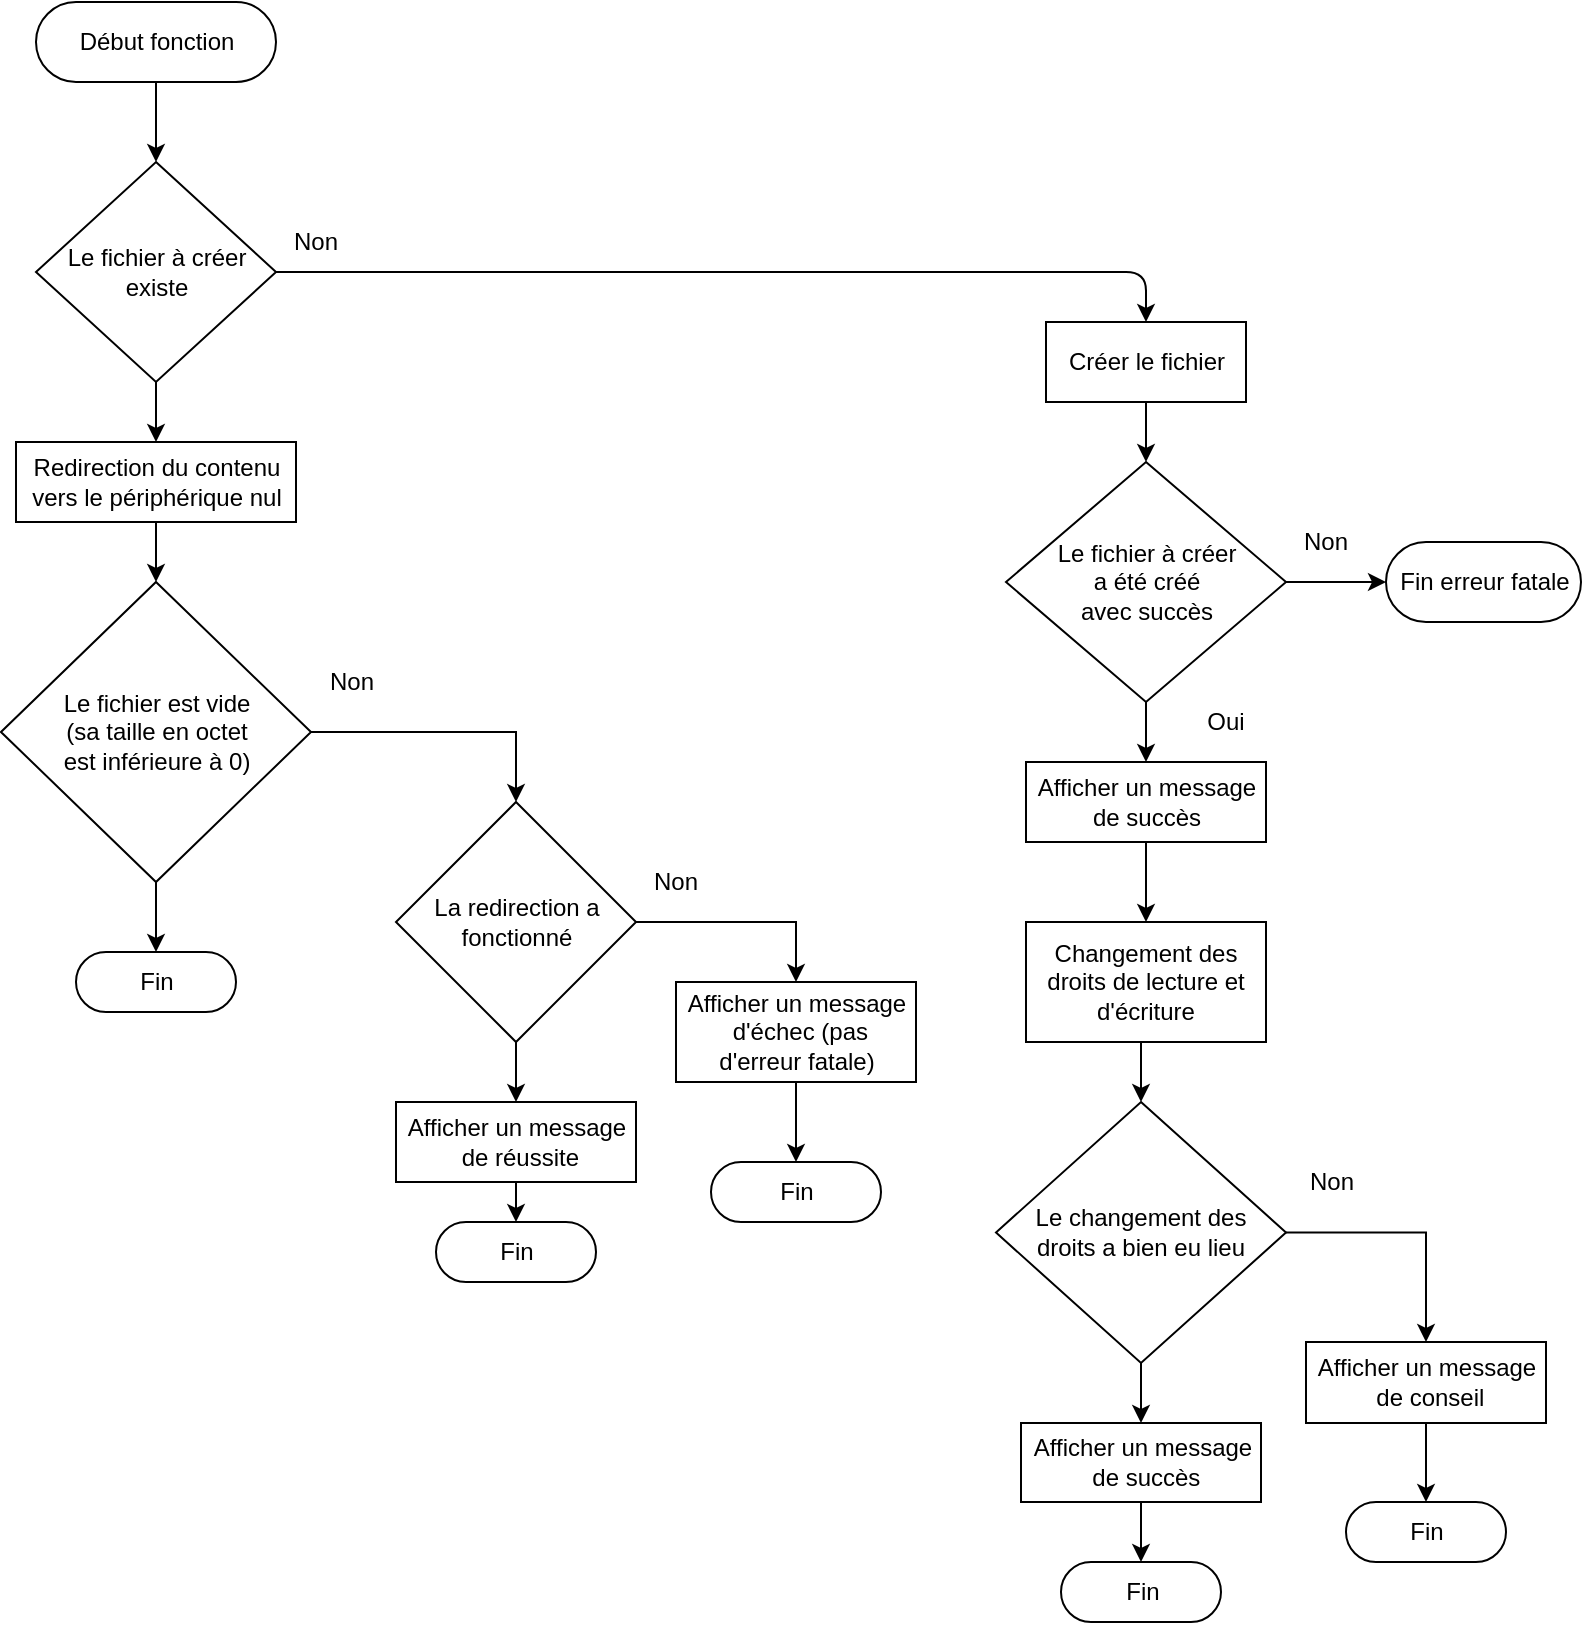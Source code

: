 <mxfile version="12.6.5" type="device"><diagram id="C5RBs43oDa-KdzZeNtuy" name="Page-1"><mxGraphModel dx="1108" dy="511" grid="1" gridSize="10" guides="1" tooltips="1" connect="1" arrows="1" fold="1" page="1" pageScale="1" pageWidth="827" pageHeight="1169" math="0" shadow="0"><root><mxCell id="WIyWlLk6GJQsqaUBKTNV-0"/><mxCell id="WIyWlLk6GJQsqaUBKTNV-1" parent="WIyWlLk6GJQsqaUBKTNV-0"/><mxCell id="17c0eUa8SZ3NzxQlNry7-35" style="edgeStyle=orthogonalEdgeStyle;rounded=0;orthogonalLoop=1;jettySize=auto;html=1;exitX=0.5;exitY=1;exitDx=0;exitDy=0;entryX=0.5;entryY=0;entryDx=0;entryDy=0;" parent="WIyWlLk6GJQsqaUBKTNV-1" source="17c0eUa8SZ3NzxQlNry7-1" target="17c0eUa8SZ3NzxQlNry7-34" edge="1"><mxGeometry relative="1" as="geometry"/></mxCell><mxCell id="17c0eUa8SZ3NzxQlNry7-1" value="Le fichier à créer &lt;br&gt;existe" style="shape=rhombus;html=1;dashed=0;whitespace=wrap;perimeter=rhombusPerimeter;" parent="WIyWlLk6GJQsqaUBKTNV-1" vertex="1"><mxGeometry x="160" y="120" width="120" height="110" as="geometry"/></mxCell><mxCell id="17c0eUa8SZ3NzxQlNry7-3" style="edgeStyle=orthogonalEdgeStyle;rounded=0;orthogonalLoop=1;jettySize=auto;html=1;exitX=0.5;exitY=0.5;exitDx=0;exitDy=20;exitPerimeter=0;entryX=0.5;entryY=0;entryDx=0;entryDy=0;" parent="WIyWlLk6GJQsqaUBKTNV-1" source="17c0eUa8SZ3NzxQlNry7-2" target="17c0eUa8SZ3NzxQlNry7-1" edge="1"><mxGeometry relative="1" as="geometry"/></mxCell><mxCell id="17c0eUa8SZ3NzxQlNry7-2" value="Début fonction" style="html=1;dashed=0;whitespace=wrap;shape=mxgraph.dfd.start" parent="WIyWlLk6GJQsqaUBKTNV-1" vertex="1"><mxGeometry x="160" y="40" width="120" height="40" as="geometry"/></mxCell><mxCell id="17c0eUa8SZ3NzxQlNry7-9" style="edgeStyle=orthogonalEdgeStyle;rounded=0;orthogonalLoop=1;jettySize=auto;html=1;exitX=0.5;exitY=1;exitDx=0;exitDy=0;entryX=0.5;entryY=0;entryDx=0;entryDy=0;" parent="WIyWlLk6GJQsqaUBKTNV-1" source="17c0eUa8SZ3NzxQlNry7-4" target="17c0eUa8SZ3NzxQlNry7-8" edge="1"><mxGeometry relative="1" as="geometry"/></mxCell><mxCell id="17c0eUa8SZ3NzxQlNry7-4" value="Le fichier à créer&lt;br&gt;a été créé&lt;br&gt;avec succès" style="shape=rhombus;html=1;dashed=0;whitespace=wrap;perimeter=rhombusPerimeter;" parent="WIyWlLk6GJQsqaUBKTNV-1" vertex="1"><mxGeometry x="645" y="270" width="140" height="120" as="geometry"/></mxCell><mxCell id="17c0eUa8SZ3NzxQlNry7-5" value="" style="endArrow=classic;html=1;exitX=1;exitY=0.5;exitDx=0;exitDy=0;entryX=0.5;entryY=0;entryDx=0;entryDy=0;" parent="WIyWlLk6GJQsqaUBKTNV-1" source="17c0eUa8SZ3NzxQlNry7-1" target="E-sY537b7RduCj7xT0v5-0" edge="1"><mxGeometry width="50" height="50" relative="1" as="geometry"><mxPoint x="320" y="200" as="sourcePoint"/><mxPoint x="610" y="190" as="targetPoint"/><Array as="points"><mxPoint x="715" y="175"/></Array></mxGeometry></mxCell><mxCell id="17c0eUa8SZ3NzxQlNry7-6" value="Fin erreur fatale" style="html=1;dashed=0;whitespace=wrap;shape=mxgraph.dfd.start" parent="WIyWlLk6GJQsqaUBKTNV-1" vertex="1"><mxGeometry x="835" y="310" width="97.5" height="40" as="geometry"/></mxCell><mxCell id="17c0eUa8SZ3NzxQlNry7-7" value="" style="endArrow=classic;html=1;entryX=0;entryY=0.5;entryDx=0;entryDy=0;entryPerimeter=0;exitX=1;exitY=0.5;exitDx=0;exitDy=0;" parent="WIyWlLk6GJQsqaUBKTNV-1" source="17c0eUa8SZ3NzxQlNry7-4" target="17c0eUa8SZ3NzxQlNry7-6" edge="1"><mxGeometry width="50" height="50" relative="1" as="geometry"><mxPoint x="795" y="340" as="sourcePoint"/><mxPoint x="825" y="300" as="targetPoint"/></mxGeometry></mxCell><mxCell id="17c0eUa8SZ3NzxQlNry7-14" style="edgeStyle=orthogonalEdgeStyle;rounded=0;orthogonalLoop=1;jettySize=auto;html=1;exitX=0.5;exitY=1;exitDx=0;exitDy=0;entryX=0.5;entryY=0;entryDx=0;entryDy=0;" parent="WIyWlLk6GJQsqaUBKTNV-1" source="17c0eUa8SZ3NzxQlNry7-8" target="17c0eUa8SZ3NzxQlNry7-13" edge="1"><mxGeometry relative="1" as="geometry"/></mxCell><mxCell id="17c0eUa8SZ3NzxQlNry7-8" value="Afficher un message &lt;br&gt;de succès" style="html=1;dashed=0;whitespace=wrap;" parent="WIyWlLk6GJQsqaUBKTNV-1" vertex="1"><mxGeometry x="655" y="420" width="120" height="40" as="geometry"/></mxCell><mxCell id="17c0eUa8SZ3NzxQlNry7-10" value="Non" style="text;html=1;strokeColor=none;fillColor=none;align=center;verticalAlign=middle;whiteSpace=wrap;rounded=0;" parent="WIyWlLk6GJQsqaUBKTNV-1" vertex="1"><mxGeometry x="280" y="150" width="40" height="20" as="geometry"/></mxCell><mxCell id="17c0eUa8SZ3NzxQlNry7-11" value="Non" style="text;html=1;strokeColor=none;fillColor=none;align=center;verticalAlign=middle;whiteSpace=wrap;rounded=0;" parent="WIyWlLk6GJQsqaUBKTNV-1" vertex="1"><mxGeometry x="785" y="300" width="40" height="20" as="geometry"/></mxCell><mxCell id="17c0eUa8SZ3NzxQlNry7-12" value="Oui" style="text;html=1;strokeColor=none;fillColor=none;align=center;verticalAlign=middle;whiteSpace=wrap;rounded=0;" parent="WIyWlLk6GJQsqaUBKTNV-1" vertex="1"><mxGeometry x="735" y="390" width="40" height="20" as="geometry"/></mxCell><mxCell id="17c0eUa8SZ3NzxQlNry7-16" style="edgeStyle=orthogonalEdgeStyle;rounded=0;orthogonalLoop=1;jettySize=auto;html=1;exitX=0.5;exitY=1;exitDx=0;exitDy=0;entryX=0.5;entryY=0;entryDx=0;entryDy=0;" parent="WIyWlLk6GJQsqaUBKTNV-1" source="17c0eUa8SZ3NzxQlNry7-13" target="17c0eUa8SZ3NzxQlNry7-15" edge="1"><mxGeometry relative="1" as="geometry"><mxPoint x="715" y="589" as="targetPoint"/></mxGeometry></mxCell><mxCell id="17c0eUa8SZ3NzxQlNry7-13" value="Changement des droits de lecture et d'écriture" style="rounded=0;whiteSpace=wrap;html=1;" parent="WIyWlLk6GJQsqaUBKTNV-1" vertex="1"><mxGeometry x="655" y="500" width="120" height="60" as="geometry"/></mxCell><mxCell id="17c0eUa8SZ3NzxQlNry7-21" style="edgeStyle=orthogonalEdgeStyle;rounded=0;orthogonalLoop=1;jettySize=auto;html=1;exitX=1;exitY=0.5;exitDx=0;exitDy=0;entryX=0.5;entryY=0;entryDx=0;entryDy=0;" parent="WIyWlLk6GJQsqaUBKTNV-1" source="17c0eUa8SZ3NzxQlNry7-15" target="17c0eUa8SZ3NzxQlNry7-20" edge="1"><mxGeometry relative="1" as="geometry"><mxPoint x="787.5" y="654.25" as="sourcePoint"/></mxGeometry></mxCell><mxCell id="17c0eUa8SZ3NzxQlNry7-26" style="edgeStyle=orthogonalEdgeStyle;rounded=0;orthogonalLoop=1;jettySize=auto;html=1;exitX=0.5;exitY=1;exitDx=0;exitDy=0;entryX=0.5;entryY=0;entryDx=0;entryDy=0;" parent="WIyWlLk6GJQsqaUBKTNV-1" source="17c0eUa8SZ3NzxQlNry7-15" target="17c0eUa8SZ3NzxQlNry7-25" edge="1"><mxGeometry relative="1" as="geometry"><mxPoint x="715" y="719.5" as="sourcePoint"/></mxGeometry></mxCell><mxCell id="17c0eUa8SZ3NzxQlNry7-15" value="Le changement des &lt;br&gt;droits a bien eu lieu" style="rhombus;whiteSpace=wrap;html=1;" parent="WIyWlLk6GJQsqaUBKTNV-1" vertex="1"><mxGeometry x="640" y="590" width="145" height="130.5" as="geometry"/></mxCell><mxCell id="17c0eUa8SZ3NzxQlNry7-19" value="Fin" style="html=1;dashed=0;whitespace=wrap;shape=mxgraph.dfd.start" parent="WIyWlLk6GJQsqaUBKTNV-1" vertex="1"><mxGeometry x="815" y="790" width="80" height="30" as="geometry"/></mxCell><mxCell id="17c0eUa8SZ3NzxQlNry7-24" style="edgeStyle=orthogonalEdgeStyle;rounded=0;orthogonalLoop=1;jettySize=auto;html=1;exitX=0.5;exitY=1;exitDx=0;exitDy=0;entryX=0.5;entryY=0.5;entryDx=0;entryDy=-15;entryPerimeter=0;" parent="WIyWlLk6GJQsqaUBKTNV-1" source="17c0eUa8SZ3NzxQlNry7-20" target="17c0eUa8SZ3NzxQlNry7-19" edge="1"><mxGeometry relative="1" as="geometry"/></mxCell><mxCell id="17c0eUa8SZ3NzxQlNry7-20" value="Afficher un message&lt;br&gt;&amp;nbsp;de conseil" style="html=1;dashed=0;whitespace=wrap;" parent="WIyWlLk6GJQsqaUBKTNV-1" vertex="1"><mxGeometry x="795" y="710" width="120" height="40.5" as="geometry"/></mxCell><mxCell id="17c0eUa8SZ3NzxQlNry7-22" value="Non" style="text;html=1;strokeColor=none;fillColor=none;align=center;verticalAlign=middle;whiteSpace=wrap;rounded=0;" parent="WIyWlLk6GJQsqaUBKTNV-1" vertex="1"><mxGeometry x="788" y="620" width="40" height="20" as="geometry"/></mxCell><mxCell id="17c0eUa8SZ3NzxQlNry7-31" style="edgeStyle=orthogonalEdgeStyle;rounded=0;orthogonalLoop=1;jettySize=auto;html=1;exitX=0.5;exitY=1;exitDx=0;exitDy=0;entryX=0.5;entryY=0.5;entryDx=0;entryDy=-15;entryPerimeter=0;" parent="WIyWlLk6GJQsqaUBKTNV-1" source="17c0eUa8SZ3NzxQlNry7-25" target="17c0eUa8SZ3NzxQlNry7-27" edge="1"><mxGeometry relative="1" as="geometry"/></mxCell><mxCell id="17c0eUa8SZ3NzxQlNry7-25" value="Afficher un message&lt;br&gt;&amp;nbsp;de succès" style="html=1;dashed=0;whitespace=wrap;" parent="WIyWlLk6GJQsqaUBKTNV-1" vertex="1"><mxGeometry x="652.5" y="750.5" width="120" height="39.5" as="geometry"/></mxCell><mxCell id="17c0eUa8SZ3NzxQlNry7-27" value="Fin" style="html=1;dashed=0;whitespace=wrap;shape=mxgraph.dfd.start" parent="WIyWlLk6GJQsqaUBKTNV-1" vertex="1"><mxGeometry x="672.5" y="820" width="80" height="30" as="geometry"/></mxCell><mxCell id="17c0eUa8SZ3NzxQlNry7-41" style="edgeStyle=orthogonalEdgeStyle;rounded=0;orthogonalLoop=1;jettySize=auto;html=1;exitX=1;exitY=0.5;exitDx=0;exitDy=0;entryX=0.5;entryY=0;entryDx=0;entryDy=0;" parent="WIyWlLk6GJQsqaUBKTNV-1" source="17c0eUa8SZ3NzxQlNry7-32" target="17c0eUa8SZ3NzxQlNry7-40" edge="1"><mxGeometry relative="1" as="geometry"/></mxCell><mxCell id="17c0eUa8SZ3NzxQlNry7-44" style="edgeStyle=orthogonalEdgeStyle;rounded=0;orthogonalLoop=1;jettySize=auto;html=1;exitX=0.5;exitY=1;exitDx=0;exitDy=0;entryX=0.5;entryY=0;entryDx=0;entryDy=0;" parent="WIyWlLk6GJQsqaUBKTNV-1" source="17c0eUa8SZ3NzxQlNry7-32" target="17c0eUa8SZ3NzxQlNry7-43" edge="1"><mxGeometry relative="1" as="geometry"/></mxCell><mxCell id="17c0eUa8SZ3NzxQlNry7-32" value="La redirection a&lt;br&gt;fonctionné" style="shape=rhombus;html=1;dashed=0;whitespace=wrap;perimeter=rhombusPerimeter;" parent="WIyWlLk6GJQsqaUBKTNV-1" vertex="1"><mxGeometry x="340" y="440" width="120" height="120" as="geometry"/></mxCell><mxCell id="E-sY537b7RduCj7xT0v5-9" style="edgeStyle=orthogonalEdgeStyle;rounded=0;orthogonalLoop=1;jettySize=auto;html=1;exitX=0.5;exitY=1;exitDx=0;exitDy=0;entryX=0.5;entryY=0;entryDx=0;entryDy=0;" parent="WIyWlLk6GJQsqaUBKTNV-1" source="17c0eUa8SZ3NzxQlNry7-34" target="E-sY537b7RduCj7xT0v5-2" edge="1"><mxGeometry relative="1" as="geometry"/></mxCell><mxCell id="17c0eUa8SZ3NzxQlNry7-34" value="Redirection du contenu &lt;br&gt;vers le périphérique nul" style="html=1;dashed=0;whitespace=wrap;" parent="WIyWlLk6GJQsqaUBKTNV-1" vertex="1"><mxGeometry x="150" y="260" width="140" height="40" as="geometry"/></mxCell><mxCell id="17c0eUa8SZ3NzxQlNry7-38" value="Fin" style="html=1;dashed=0;whitespace=wrap;shape=mxgraph.dfd.start" parent="WIyWlLk6GJQsqaUBKTNV-1" vertex="1"><mxGeometry x="497.5" y="620" width="85" height="30" as="geometry"/></mxCell><mxCell id="17c0eUa8SZ3NzxQlNry7-42" style="edgeStyle=orthogonalEdgeStyle;rounded=0;orthogonalLoop=1;jettySize=auto;html=1;exitX=0.5;exitY=1;exitDx=0;exitDy=0;entryX=0.5;entryY=0.5;entryDx=0;entryDy=-15;entryPerimeter=0;" parent="WIyWlLk6GJQsqaUBKTNV-1" source="17c0eUa8SZ3NzxQlNry7-40" target="17c0eUa8SZ3NzxQlNry7-38" edge="1"><mxGeometry relative="1" as="geometry"><mxPoint x="550" y="610" as="targetPoint"/></mxGeometry></mxCell><mxCell id="17c0eUa8SZ3NzxQlNry7-40" value="Afficher un message&lt;br&gt;&amp;nbsp;d'échec (pas &lt;br&gt;d'erreur fatale)" style="html=1;dashed=0;whitespace=wrap;" parent="WIyWlLk6GJQsqaUBKTNV-1" vertex="1"><mxGeometry x="480" y="530" width="120" height="50" as="geometry"/></mxCell><mxCell id="17c0eUa8SZ3NzxQlNry7-46" style="edgeStyle=orthogonalEdgeStyle;rounded=0;orthogonalLoop=1;jettySize=auto;html=1;exitX=0.5;exitY=1;exitDx=0;exitDy=0;entryX=0.5;entryY=0.5;entryDx=0;entryDy=-15;entryPerimeter=0;" parent="WIyWlLk6GJQsqaUBKTNV-1" source="17c0eUa8SZ3NzxQlNry7-43" target="17c0eUa8SZ3NzxQlNry7-45" edge="1"><mxGeometry relative="1" as="geometry"/></mxCell><mxCell id="17c0eUa8SZ3NzxQlNry7-43" value="Afficher un message&lt;br&gt;&amp;nbsp;de réussite" style="html=1;dashed=0;whitespace=wrap;" parent="WIyWlLk6GJQsqaUBKTNV-1" vertex="1"><mxGeometry x="340" y="590" width="120" height="40" as="geometry"/></mxCell><mxCell id="17c0eUa8SZ3NzxQlNry7-45" value="Fin" style="html=1;dashed=0;whitespace=wrap;shape=mxgraph.dfd.start" parent="WIyWlLk6GJQsqaUBKTNV-1" vertex="1"><mxGeometry x="360" y="650" width="80" height="30" as="geometry"/></mxCell><mxCell id="E-sY537b7RduCj7xT0v5-1" style="edgeStyle=orthogonalEdgeStyle;rounded=0;orthogonalLoop=1;jettySize=auto;html=1;exitX=0.5;exitY=1;exitDx=0;exitDy=0;entryX=0.5;entryY=0;entryDx=0;entryDy=0;" parent="WIyWlLk6GJQsqaUBKTNV-1" source="E-sY537b7RduCj7xT0v5-0" target="17c0eUa8SZ3NzxQlNry7-4" edge="1"><mxGeometry relative="1" as="geometry"/></mxCell><mxCell id="E-sY537b7RduCj7xT0v5-0" value="Créer le fichier" style="html=1;dashed=0;whitespace=wrap;" parent="WIyWlLk6GJQsqaUBKTNV-1" vertex="1"><mxGeometry x="665" y="200" width="100" height="40" as="geometry"/></mxCell><mxCell id="E-sY537b7RduCj7xT0v5-5" style="edgeStyle=orthogonalEdgeStyle;rounded=0;orthogonalLoop=1;jettySize=auto;html=1;exitX=1;exitY=0.5;exitDx=0;exitDy=0;entryX=0.5;entryY=0;entryDx=0;entryDy=0;" parent="WIyWlLk6GJQsqaUBKTNV-1" source="E-sY537b7RduCj7xT0v5-2" target="17c0eUa8SZ3NzxQlNry7-32" edge="1"><mxGeometry relative="1" as="geometry"/></mxCell><mxCell id="E-sY537b7RduCj7xT0v5-11" style="edgeStyle=orthogonalEdgeStyle;rounded=0;orthogonalLoop=1;jettySize=auto;html=1;exitX=0.5;exitY=1;exitDx=0;exitDy=0;entryX=0.5;entryY=0.5;entryDx=0;entryDy=-15.0;entryPerimeter=0;" parent="WIyWlLk6GJQsqaUBKTNV-1" source="E-sY537b7RduCj7xT0v5-2" target="E-sY537b7RduCj7xT0v5-10" edge="1"><mxGeometry relative="1" as="geometry"/></mxCell><mxCell id="E-sY537b7RduCj7xT0v5-2" value="Le fichier est vide &lt;br&gt;(sa taille en octet&lt;br&gt;est inférieure à 0)" style="shape=rhombus;html=1;dashed=0;whitespace=wrap;perimeter=rhombusPerimeter;" parent="WIyWlLk6GJQsqaUBKTNV-1" vertex="1"><mxGeometry x="142.5" y="330" width="155" height="150" as="geometry"/></mxCell><mxCell id="E-sY537b7RduCj7xT0v5-6" value="Non" style="text;html=1;strokeColor=none;fillColor=none;align=center;verticalAlign=middle;whiteSpace=wrap;rounded=0;" parent="WIyWlLk6GJQsqaUBKTNV-1" vertex="1"><mxGeometry x="297.5" y="370" width="40" height="20" as="geometry"/></mxCell><mxCell id="E-sY537b7RduCj7xT0v5-7" value="Non" style="text;html=1;strokeColor=none;fillColor=none;align=center;verticalAlign=middle;whiteSpace=wrap;rounded=0;" parent="WIyWlLk6GJQsqaUBKTNV-1" vertex="1"><mxGeometry x="460" y="470" width="40" height="20" as="geometry"/></mxCell><mxCell id="E-sY537b7RduCj7xT0v5-10" value="Fin" style="html=1;dashed=0;whitespace=wrap;shape=mxgraph.dfd.start" parent="WIyWlLk6GJQsqaUBKTNV-1" vertex="1"><mxGeometry x="180" y="515" width="80" height="30" as="geometry"/></mxCell></root></mxGraphModel></diagram></mxfile>